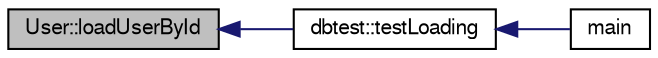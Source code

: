 digraph "User::loadUserById"
{
  edge [fontname="FreeSans",fontsize="10",labelfontname="FreeSans",labelfontsize="10"];
  node [fontname="FreeSans",fontsize="10",shape=record];
  rankdir="LR";
  Node1941 [label="User::loadUserById",height=0.2,width=0.4,color="black", fillcolor="grey75", style="filled", fontcolor="black"];
  Node1941 -> Node1942 [dir="back",color="midnightblue",fontsize="10",style="solid",fontname="FreeSans"];
  Node1942 [label="dbtest::testLoading",height=0.2,width=0.4,color="black", fillcolor="white", style="filled",URL="$classdbtest.html#a6f98d82a2c8e2b9040848763504ddae1"];
  Node1942 -> Node1943 [dir="back",color="midnightblue",fontsize="10",style="solid",fontname="FreeSans"];
  Node1943 [label="main",height=0.2,width=0.4,color="black", fillcolor="white", style="filled",URL="$test_8cpp.html#ae66f6b31b5ad750f1fe042a706a4e3d4"];
}
